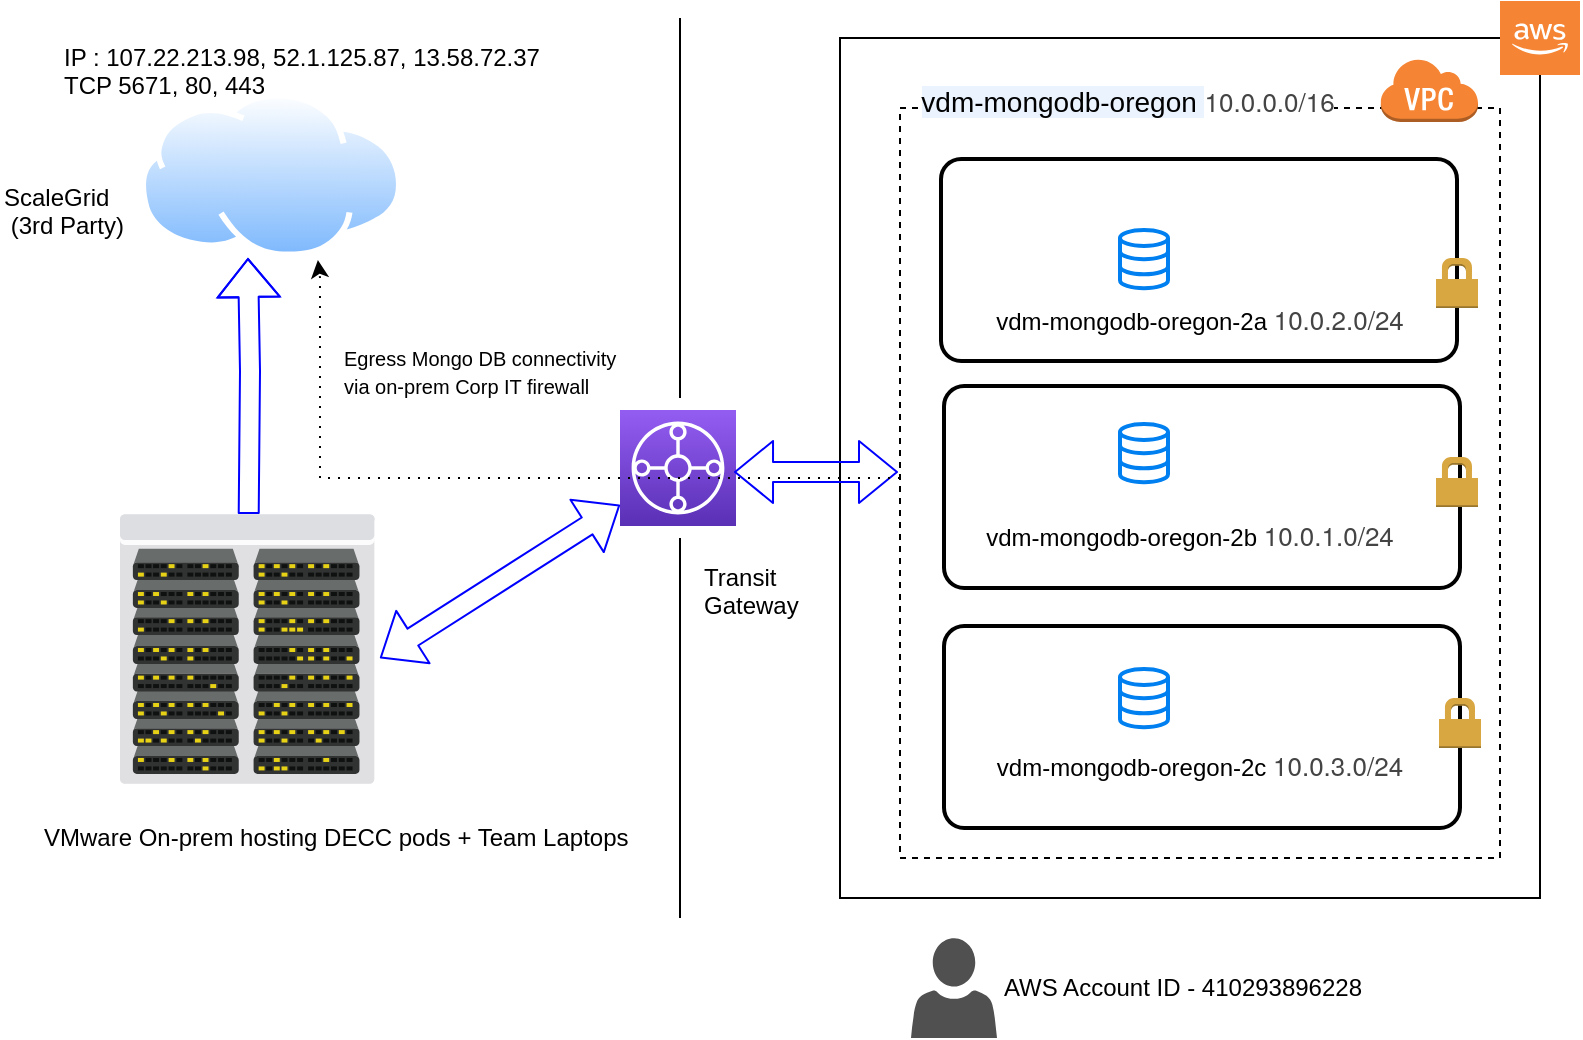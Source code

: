 <mxfile version="10.9.7" type="github"><diagram id="-h0iNRu4D3ekJ8NBGR9a" name="Page-1"><mxGraphModel dx="1051" dy="718" grid="1" gridSize="10" guides="1" tooltips="1" connect="1" arrows="1" fold="1" page="1" pageScale="1" pageWidth="827" pageHeight="1169" math="0" shadow="0"><root><mxCell id="0"/><mxCell id="1" parent="0"/><mxCell id="KWXuhFpic4SIuHBMHi8r-2" value="" style="rounded=0;whiteSpace=wrap;html=1;" parent="1" vertex="1"><mxGeometry x="440" y="50" width="350" height="430" as="geometry"/></mxCell><mxCell id="KWXuhFpic4SIuHBMHi8r-3" value="" style="endArrow=none;html=1;" parent="1" edge="1"><mxGeometry width="50" height="50" relative="1" as="geometry"><mxPoint x="360" y="230" as="sourcePoint"/><mxPoint x="360" y="40" as="targetPoint"/></mxGeometry></mxCell><mxCell id="KWXuhFpic4SIuHBMHi8r-4" value="" style="endArrow=none;html=1;" parent="1" edge="1"><mxGeometry width="50" height="50" relative="1" as="geometry"><mxPoint x="360" y="490" as="sourcePoint"/><mxPoint x="360" y="300" as="targetPoint"/></mxGeometry></mxCell><mxCell id="KWXuhFpic4SIuHBMHi8r-5" value="" style="outlineConnect=0;fontColor=#232F3E;gradientColor=#945DF2;gradientDirection=north;fillColor=#5A30B5;strokeColor=#ffffff;dashed=0;verticalLabelPosition=bottom;verticalAlign=top;align=center;html=1;fontSize=12;fontStyle=0;aspect=fixed;shape=mxgraph.aws4.resourceIcon;resIcon=mxgraph.aws4.transit_gateway;" parent="1" vertex="1"><mxGeometry x="330" y="236" width="58" height="58" as="geometry"/></mxCell><mxCell id="KWXuhFpic4SIuHBMHi8r-6" value="" style="outlineConnect=0;dashed=0;verticalLabelPosition=bottom;verticalAlign=top;align=center;html=1;shape=mxgraph.aws3.cloud_2;fillColor=#F58534;gradientColor=none;" parent="1" vertex="1"><mxGeometry x="770" y="31.5" width="40" height="37" as="geometry"/></mxCell><mxCell id="KWXuhFpic4SIuHBMHi8r-8" value="" style="rounded=0;whiteSpace=wrap;html=1;dashed=1;" parent="1" vertex="1"><mxGeometry x="470" y="85" width="300" height="375" as="geometry"/></mxCell><mxCell id="KWXuhFpic4SIuHBMHi8r-1" value="" style="outlineConnect=0;dashed=0;verticalLabelPosition=bottom;verticalAlign=top;align=center;html=1;shape=mxgraph.aws3.virtual_private_cloud;fillColor=#F58534;gradientColor=none;" parent="1" vertex="1"><mxGeometry x="710" y="60" width="49" height="32" as="geometry"/></mxCell><mxCell id="KWXuhFpic4SIuHBMHi8r-9" value="" style="verticalLabelPosition=bottom;aspect=fixed;html=1;verticalAlign=top;strokeColor=none;align=center;outlineConnect=0;shape=mxgraph.citrix.datacenter;dashed=1;" parent="1" vertex="1"><mxGeometry x="80" y="288" width="127.5" height="135" as="geometry"/></mxCell><mxCell id="KWXuhFpic4SIuHBMHi8r-10" value="VMware On-prem hosting DECC pods + Team Laptops" style="text;html=1;resizable=0;points=[];autosize=1;align=left;verticalAlign=top;spacingTop=-4;" parent="1" vertex="1"><mxGeometry x="40" y="440" width="310" height="20" as="geometry"/></mxCell><mxCell id="KWXuhFpic4SIuHBMHi8r-12" value="" style="endArrow=classic;startArrow=classic;html=1;exitX=0.983;exitY=0.534;exitDx=0;exitDy=0;exitPerimeter=0;shape=flexArrow;strokeColor=#0000FF;" parent="1" source="KWXuhFpic4SIuHBMHi8r-5" edge="1"><mxGeometry width="50" height="50" relative="1" as="geometry"><mxPoint x="410" y="280" as="sourcePoint"/><mxPoint x="469" y="267" as="targetPoint"/></mxGeometry></mxCell><mxCell id="KWXuhFpic4SIuHBMHi8r-13" value="Transit&lt;br&gt;Gateway" style="text;html=1;resizable=0;points=[];autosize=1;align=left;verticalAlign=top;spacingTop=-4;" parent="1" vertex="1"><mxGeometry x="370" y="310" width="60" height="30" as="geometry"/></mxCell><mxCell id="KWXuhFpic4SIuHBMHi8r-14" value="" style="endArrow=classic;startArrow=classic;html=1;shape=flexArrow;strokeColor=#0000FF;" parent="1" target="KWXuhFpic4SIuHBMHi8r-5" edge="1"><mxGeometry width="50" height="50" relative="1" as="geometry"><mxPoint x="210" y="360" as="sourcePoint"/><mxPoint x="280" y="340" as="targetPoint"/></mxGeometry></mxCell><mxCell id="KWXuhFpic4SIuHBMHi8r-15" value="" style="aspect=fixed;perimeter=ellipsePerimeter;html=1;align=center;shadow=0;dashed=0;spacingTop=3;image;image=img/lib/active_directory/internet_cloud.svg;" parent="1" vertex="1"><mxGeometry x="90" y="77" width="131" height="83" as="geometry"/></mxCell><mxCell id="KWXuhFpic4SIuHBMHi8r-23" value="" style="html=1;verticalLabelPosition=bottom;align=center;labelBackgroundColor=#ffffff;verticalAlign=top;strokeWidth=2;strokeColor=#0080F0;fillColor=#ffffff;shadow=0;dashed=0;shape=mxgraph.ios7.icons.data;" parent="1" vertex="1"><mxGeometry x="580" y="146" width="24" height="29.1" as="geometry"/></mxCell><mxCell id="KWXuhFpic4SIuHBMHi8r-24" value="" style="html=1;verticalLabelPosition=bottom;align=center;labelBackgroundColor=#ffffff;verticalAlign=top;strokeWidth=2;strokeColor=#0080F0;fillColor=#ffffff;shadow=0;dashed=0;shape=mxgraph.ios7.icons.data;" parent="1" vertex="1"><mxGeometry x="580" y="243" width="24" height="29.1" as="geometry"/></mxCell><mxCell id="KWXuhFpic4SIuHBMHi8r-25" value="" style="html=1;verticalLabelPosition=bottom;align=center;labelBackgroundColor=#ffffff;verticalAlign=top;strokeWidth=2;strokeColor=#0080F0;fillColor=#ffffff;shadow=0;dashed=0;shape=mxgraph.ios7.icons.data;" parent="1" vertex="1"><mxGeometry x="580" y="365.5" width="24" height="29.1" as="geometry"/></mxCell><mxCell id="KWXuhFpic4SIuHBMHi8r-30" value="&lt;span style=&quot;font-family: &amp;#34;arial&amp;#34; ; font-size: 14px ; text-align: left ; white-space: pre ; background-color: rgb(234 , 243 , 254)&quot;&gt;vdm-mongodb-oregon &lt;/span&gt;&lt;span style=&quot;color: rgb(68 , 68 , 68) ; font-family: &amp;#34;helvetica neue&amp;#34; , &amp;#34;roboto&amp;#34; , &amp;#34;arial&amp;#34; , sans-serif ; font-size: 13px ; background-color: rgb(255 , 255 , 255)&quot;&gt;10.0.0.0/16&lt;/span&gt;" style="text;html=1;strokeColor=none;fillColor=none;align=center;verticalAlign=middle;whiteSpace=wrap;rounded=0;dashed=1;" parent="1" vertex="1"><mxGeometry x="564" y="72" width="40" height="20" as="geometry"/></mxCell><mxCell id="KWXuhFpic4SIuHBMHi8r-32" value="" style="rounded=1;arcSize=10;dashed=0;strokeColor=#000000;fillColor=none;gradientColor=none;strokeWidth=2;" parent="1" vertex="1"><mxGeometry x="490.5" y="110.5" width="258" height="101" as="geometry"/></mxCell><mxCell id="KWXuhFpic4SIuHBMHi8r-33" value="" style="dashed=0;html=1;shape=mxgraph.aws3.permissions;fillColor=#D9A741;gradientColor=none;dashed=0;" parent="1" vertex="1"><mxGeometry x="738" y="160" width="21" height="25" as="geometry"/></mxCell><mxCell id="KWXuhFpic4SIuHBMHi8r-36" value="" style="rounded=1;arcSize=10;dashed=0;strokeColor=#000000;fillColor=none;gradientColor=none;strokeWidth=2;" parent="1" vertex="1"><mxGeometry x="492" y="344" width="258" height="101" as="geometry"/></mxCell><mxCell id="KWXuhFpic4SIuHBMHi8r-38" value="" style="rounded=1;arcSize=10;dashed=0;strokeColor=#000000;fillColor=none;gradientColor=none;strokeWidth=2;" parent="1" vertex="1"><mxGeometry x="492" y="224" width="258" height="101" as="geometry"/></mxCell><mxCell id="KWXuhFpic4SIuHBMHi8r-39" value="" style="dashed=0;html=1;shape=mxgraph.aws3.permissions;fillColor=#D9A741;gradientColor=none;dashed=0;" parent="1" vertex="1"><mxGeometry x="738" y="259.5" width="21" height="25" as="geometry"/></mxCell><mxCell id="KWXuhFpic4SIuHBMHi8r-40" value="" style="dashed=0;html=1;shape=mxgraph.aws3.permissions;fillColor=#D9A741;gradientColor=none;dashed=0;" parent="1" vertex="1"><mxGeometry x="739.5" y="380" width="21" height="25" as="geometry"/></mxCell><mxCell id="KWXuhFpic4SIuHBMHi8r-31" value="vdm-mongodb-oregon-2a&amp;nbsp;&lt;span id=&quot;CidrBlock&quot; class=&quot;&quot; style=&quot;color: rgb(68 , 68 , 68) ; font-family: &amp;#34;helvetica neue&amp;#34; , &amp;#34;roboto&amp;#34; , &amp;#34;arial&amp;#34; , sans-serif ; font-size: 13px ; background-color: rgb(255 , 255 , 255)&quot;&gt;10.0.2.0/24&lt;/span&gt;&lt;span id=&quot;&quot; class=&quot;awsui-icon awsui-icon-small files-o GFXBFVSCAI &quot; style=&quot;color: rgb(68 , 68 , 68) ; font-family: &amp;#34;helvetica neue&amp;#34; , &amp;#34;roboto&amp;#34; , &amp;#34;arial&amp;#34; , sans-serif ; font-size: 13px ; background-color: rgb(255 , 255 , 255) ; cursor: pointer ; margin-left: 10px ; padding-top: 2px ; vertical-align: text-top ; height: 17px ; display: inline-block&quot;&gt;&lt;/span&gt;" style="text;html=1;strokeColor=none;fillColor=none;align=center;verticalAlign=middle;whiteSpace=wrap;rounded=0;dashed=1;" parent="1" vertex="1"><mxGeometry x="515" y="189.5" width="210" height="20" as="geometry"/></mxCell><mxCell id="KWXuhFpic4SIuHBMHi8r-45" style="edgeStyle=none;shape=flexArrow;rounded=0;orthogonalLoop=1;jettySize=auto;html=1;exitX=0.5;exitY=1;exitDx=0;exitDy=0;" parent="1" edge="1"><mxGeometry relative="1" as="geometry"><mxPoint x="593" y="318" as="sourcePoint"/><mxPoint x="593" y="318" as="targetPoint"/></mxGeometry></mxCell><mxCell id="KWXuhFpic4SIuHBMHi8r-46" value="vdm-mongodb-oregon-2b&amp;nbsp;&lt;span id=&quot;CidrBlock&quot; class=&quot;&quot; style=&quot;color: rgb(68 , 68 , 68) ; font-family: &amp;#34;helvetica neue&amp;#34; , &amp;#34;roboto&amp;#34; , &amp;#34;arial&amp;#34; , sans-serif ; font-size: 13px ; background-color: rgb(255 , 255 , 255)&quot;&gt;10.0.1.0/24&lt;/span&gt;&lt;span id=&quot;&quot; class=&quot;awsui-icon awsui-icon-small files-o GFXBFVSCAI &quot; style=&quot;color: rgb(68 , 68 , 68) ; font-family: &amp;#34;helvetica neue&amp;#34; , &amp;#34;roboto&amp;#34; , &amp;#34;arial&amp;#34; , sans-serif ; font-size: 13px ; background-color: rgb(255 , 255 , 255) ; cursor: pointer ; margin-left: 10px ; padding-top: 2px ; vertical-align: text-top ; height: 17px ; display: inline-block&quot;&gt;&lt;/span&gt;" style="text;html=1;strokeColor=none;fillColor=none;align=center;verticalAlign=middle;whiteSpace=wrap;rounded=0;dashed=1;" parent="1" vertex="1"><mxGeometry x="510" y="298" width="210" height="20" as="geometry"/></mxCell><mxCell id="KWXuhFpic4SIuHBMHi8r-47" value="vdm-mongodb-oregon-2c&amp;nbsp;&lt;span id=&quot;CidrBlock&quot; class=&quot;&quot; style=&quot;color: rgb(68 , 68 , 68) ; font-family: &amp;#34;helvetica neue&amp;#34; , &amp;#34;roboto&amp;#34; , &amp;#34;arial&amp;#34; , sans-serif ; font-size: 13px ; background-color: rgb(255 , 255 , 255)&quot;&gt;10.0.3.0/24&lt;/span&gt;&lt;span id=&quot;&quot; class=&quot;awsui-icon awsui-icon-small files-o GFXBFVSCAI &quot; style=&quot;color: rgb(68 , 68 , 68) ; font-family: &amp;#34;helvetica neue&amp;#34; , &amp;#34;roboto&amp;#34; , &amp;#34;arial&amp;#34; , sans-serif ; font-size: 13px ; background-color: rgb(255 , 255 , 255) ; cursor: pointer ; margin-left: 10px ; padding-top: 2px ; vertical-align: text-top ; height: 17px ; display: inline-block&quot;&gt;&lt;/span&gt;" style="text;html=1;strokeColor=none;fillColor=none;align=center;verticalAlign=middle;whiteSpace=wrap;rounded=0;dashed=1;" parent="1" vertex="1"><mxGeometry x="515" y="413" width="210" height="20" as="geometry"/></mxCell><mxCell id="KWXuhFpic4SIuHBMHi8r-52" value="IP : 107.22.213.98, 52.1.125.87, 13.58.72.37&lt;br&gt;TCP 5671, 80, 443" style="text;html=1;resizable=0;points=[];autosize=1;align=left;verticalAlign=top;spacingTop=-4;" parent="1" vertex="1"><mxGeometry x="50" y="50" width="250" height="30" as="geometry"/></mxCell><mxCell id="KWXuhFpic4SIuHBMHi8r-53" value="" style="pointerEvents=1;shadow=0;dashed=0;html=1;strokeColor=none;labelPosition=center;verticalLabelPosition=bottom;verticalAlign=top;align=center;shape=mxgraph.mscae.intune.account_portal;fillColor=#505050;" parent="1" vertex="1"><mxGeometry x="475.5" y="500" width="43" height="50" as="geometry"/></mxCell><mxCell id="KWXuhFpic4SIuHBMHi8r-54" value="AWS Account ID -&amp;nbsp;410293896228&lt;br&gt;" style="text;html=1;resizable=0;points=[];autosize=1;align=left;verticalAlign=top;spacingTop=-4;" parent="1" vertex="1"><mxGeometry x="520" y="515" width="200" height="20" as="geometry"/></mxCell><mxCell id="KWXuhFpic4SIuHBMHi8r-56" value="&lt;font style=&quot;font-size: 10px&quot;&gt;Egress Mongo DB connectivity&lt;br&gt;via on-prem Corp IT firewall&lt;/font&gt;" style="text;html=1;resizable=0;points=[];autosize=1;align=left;verticalAlign=top;spacingTop=-4;rotation=0;" parent="1" vertex="1"><mxGeometry x="190" y="199.5" width="150" height="30" as="geometry"/></mxCell><mxCell id="gsRSQY9ZdxZsJzoTfhhX-5" value="" style="endArrow=classic;html=1;dashed=1;dashPattern=1 4;rounded=0;entryX=0.679;entryY=1.012;entryDx=0;entryDy=0;entryPerimeter=0;" parent="1" edge="1" target="KWXuhFpic4SIuHBMHi8r-15"><mxGeometry width="50" height="50" relative="1" as="geometry"><mxPoint x="470" y="270" as="sourcePoint"/><mxPoint x="220" y="150" as="targetPoint"/><Array as="points"><mxPoint x="180" y="270"/><mxPoint x="180" y="170"/></Array></mxGeometry></mxCell><mxCell id="D-p0dsBDLwKEbOT8ISHC-1" value="" style="shape=flexArrow;endArrow=classic;html=1;entryX=0.412;entryY=1;entryDx=0;entryDy=0;entryPerimeter=0;strokeColor=#0000FF;" edge="1" parent="1" source="KWXuhFpic4SIuHBMHi8r-9" target="KWXuhFpic4SIuHBMHi8r-15"><mxGeometry width="50" height="50" relative="1" as="geometry"><mxPoint x="125" y="236.5" as="sourcePoint"/><mxPoint x="175" y="186.5" as="targetPoint"/><Array as="points"><mxPoint x="145" y="216.5"/></Array></mxGeometry></mxCell><mxCell id="D-p0dsBDLwKEbOT8ISHC-2" value="ScaleGrid&lt;br&gt;&amp;nbsp;(3rd Party)" style="text;html=1;" vertex="1" parent="1"><mxGeometry x="20" y="116" width="70" height="30" as="geometry"/></mxCell></root></mxGraphModel></diagram></mxfile>